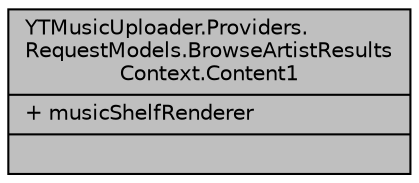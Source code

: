 digraph "YTMusicUploader.Providers.RequestModels.BrowseArtistResultsContext.Content1"
{
 // LATEX_PDF_SIZE
  edge [fontname="Helvetica",fontsize="10",labelfontname="Helvetica",labelfontsize="10"];
  node [fontname="Helvetica",fontsize="10",shape=record];
  Node1 [label="{YTMusicUploader.Providers.\lRequestModels.BrowseArtistResults\lContext.Content1\n|+ musicShelfRenderer\l|}",height=0.2,width=0.4,color="black", fillcolor="grey75", style="filled", fontcolor="black",tooltip=" "];
}
